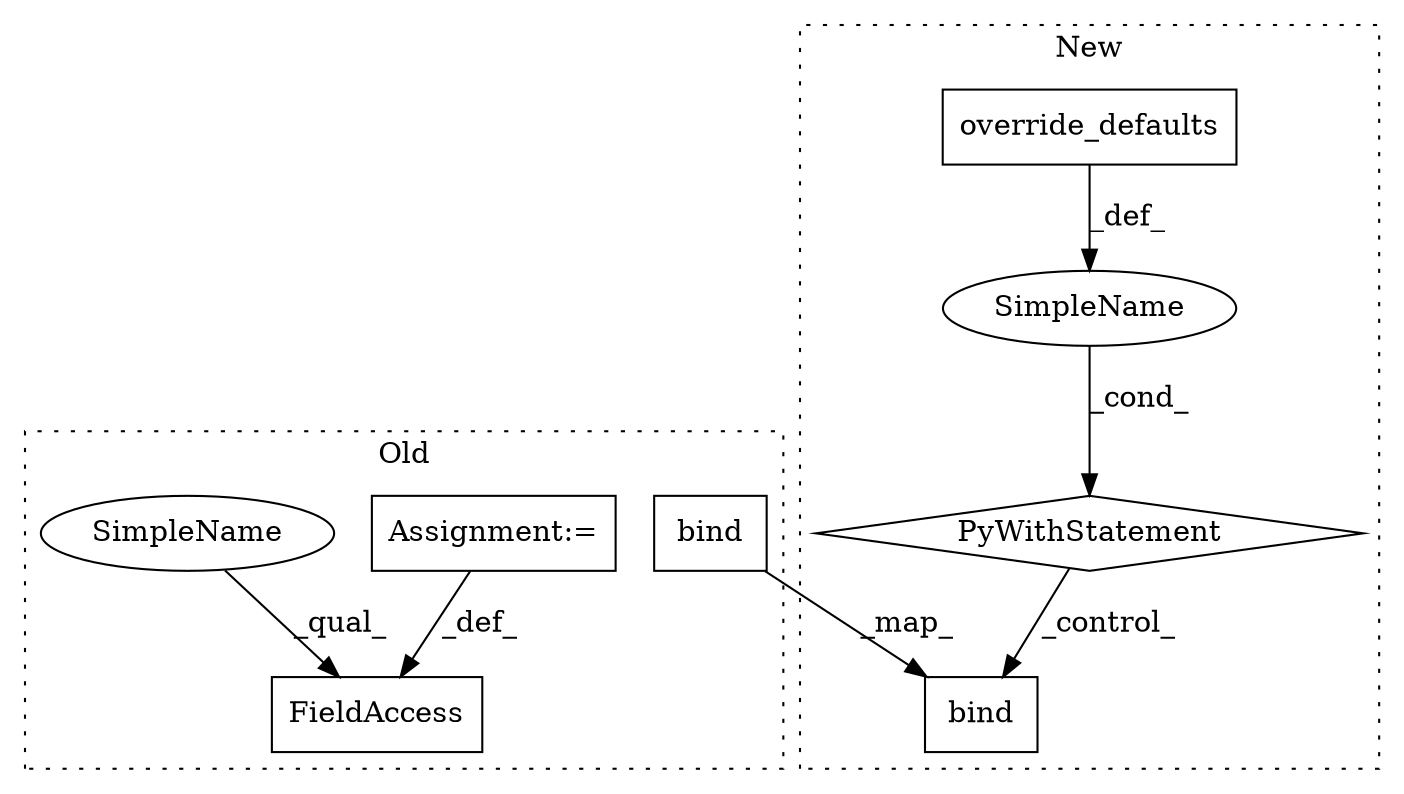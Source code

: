 digraph G {
subgraph cluster0 {
1 [label="bind" a="32" s="5726,5746" l="5,1" shape="box"];
5 [label="FieldAccess" a="22" s="5672" l="25" shape="box"];
7 [label="Assignment:=" a="7" s="5697" l="1" shape="box"];
8 [label="SimpleName" a="42" s="5672" l="11" shape="ellipse"];
label = "Old";
style="dotted";
}
subgraph cluster1 {
2 [label="bind" a="32" s="5655,5675" l="5,1" shape="box"];
3 [label="SimpleName" a="42" s="" l="" shape="ellipse"];
4 [label="PyWithStatement" a="104" s="5599,5633" l="10,2" shape="diamond"];
6 [label="override_defaults" a="32" s="5614" l="19" shape="box"];
label = "New";
style="dotted";
}
1 -> 2 [label="_map_"];
3 -> 4 [label="_cond_"];
4 -> 2 [label="_control_"];
6 -> 3 [label="_def_"];
7 -> 5 [label="_def_"];
8 -> 5 [label="_qual_"];
}
